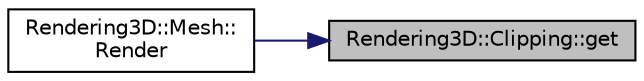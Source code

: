 digraph "Rendering3D::Clipping::get"
{
 // LATEX_PDF_SIZE
  edge [fontname="Helvetica",fontsize="10",labelfontname="Helvetica",labelfontsize="10"];
  node [fontname="Helvetica",fontsize="10",shape=record];
  rankdir="RL";
  Node1 [label="Rendering3D::Clipping::get",height=0.2,width=0.4,color="black", fillcolor="grey75", style="filled", fontcolor="black",tooltip="Gets the instance of the class. If its not created, it creates one."];
  Node1 -> Node2 [dir="back",color="midnightblue",fontsize="10",style="solid",fontname="Helvetica"];
  Node2 [label="Rendering3D::Mesh::\lRender",height=0.2,width=0.4,color="black", fillcolor="white", style="filled",URL="$class_rendering3_d_1_1_mesh.html#af633c14f003a0e61f13cf117724c3664",tooltip="Render the mesh."];
}
